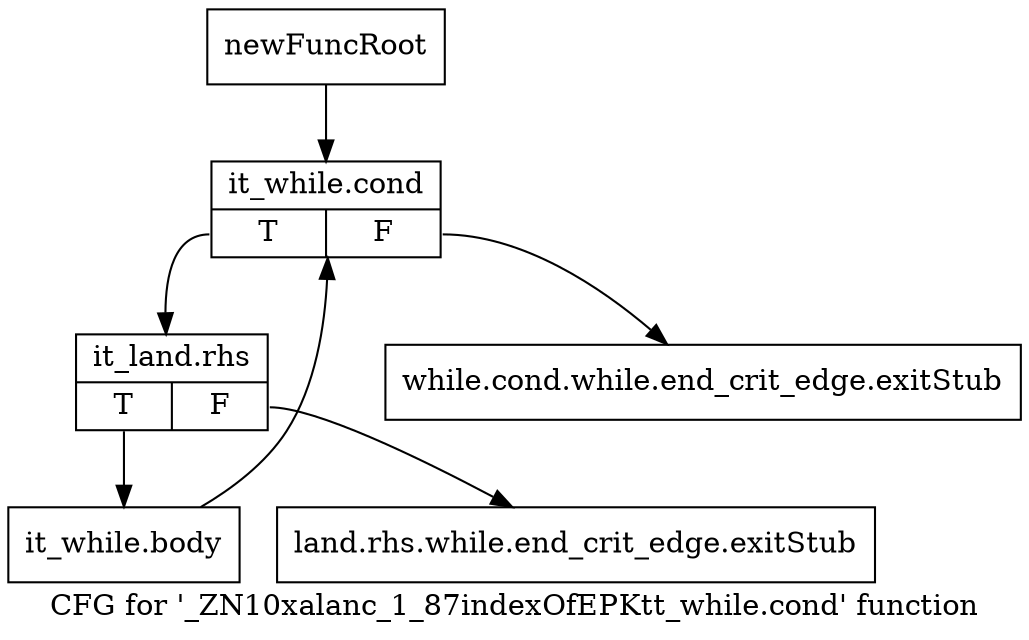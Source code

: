 digraph "CFG for '_ZN10xalanc_1_87indexOfEPKtt_while.cond' function" {
	label="CFG for '_ZN10xalanc_1_87indexOfEPKtt_while.cond' function";

	Node0x9cd3c60 [shape=record,label="{newFuncRoot}"];
	Node0x9cd3c60 -> Node0x9cd3d50;
	Node0x9cd3cb0 [shape=record,label="{while.cond.while.end_crit_edge.exitStub}"];
	Node0x9cd3d00 [shape=record,label="{land.rhs.while.end_crit_edge.exitStub}"];
	Node0x9cd3d50 [shape=record,label="{it_while.cond|{<s0>T|<s1>F}}"];
	Node0x9cd3d50:s0 -> Node0x9cd3da0;
	Node0x9cd3d50:s1 -> Node0x9cd3cb0;
	Node0x9cd3da0 [shape=record,label="{it_land.rhs|{<s0>T|<s1>F}}"];
	Node0x9cd3da0:s0 -> Node0x9cd3df0;
	Node0x9cd3da0:s1 -> Node0x9cd3d00;
	Node0x9cd3df0 [shape=record,label="{it_while.body}"];
	Node0x9cd3df0 -> Node0x9cd3d50;
}
